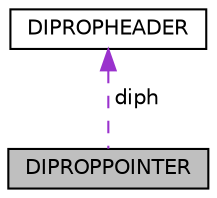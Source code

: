 digraph "DIPROPPOINTER"
{
 // LATEX_PDF_SIZE
  edge [fontname="Helvetica",fontsize="10",labelfontname="Helvetica",labelfontsize="10"];
  node [fontname="Helvetica",fontsize="10",shape=record];
  Node1 [label="DIPROPPOINTER",height=0.2,width=0.4,color="black", fillcolor="grey75", style="filled", fontcolor="black",tooltip=" "];
  Node2 -> Node1 [dir="back",color="darkorchid3",fontsize="10",style="dashed",label=" diph" ];
  Node2 [label="DIPROPHEADER",height=0.2,width=0.4,color="black", fillcolor="white", style="filled",URL="$df/d55/structDIPROPHEADER.html",tooltip=" "];
}
